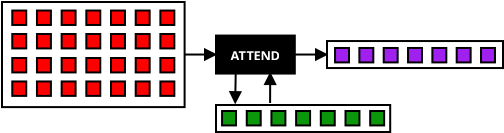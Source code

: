 <?xml version="1.0" encoding="UTF-8"?>
<dia:diagram xmlns:dia="http://www.lysator.liu.se/~alla/dia/">
  <dia:layer name="Background" visible="true" active="true">
    <dia:object type="Flowchart - Box" version="0" id="O0">
      <dia:attribute name="obj_pos">
        <dia:point val="15.44,4.673"/>
      </dia:attribute>
      <dia:attribute name="obj_bb">
        <dia:rectangle val="15.39,4.622;19.43,6.622"/>
      </dia:attribute>
      <dia:attribute name="elem_corner">
        <dia:point val="15.44,4.673"/>
      </dia:attribute>
      <dia:attribute name="elem_width">
        <dia:real val="3.94"/>
      </dia:attribute>
      <dia:attribute name="elem_height">
        <dia:real val="1.9"/>
      </dia:attribute>
      <dia:attribute name="border_width">
        <dia:real val="0.1"/>
      </dia:attribute>
      <dia:attribute name="inner_color">
        <dia:color val="#000000"/>
      </dia:attribute>
      <dia:attribute name="show_background">
        <dia:boolean val="true"/>
      </dia:attribute>
      <dia:attribute name="padding">
        <dia:real val="0.5"/>
      </dia:attribute>
      <dia:attribute name="text">
        <dia:composite type="text">
          <dia:attribute name="string">
            <dia:string>#ATTEND#</dia:string>
          </dia:attribute>
          <dia:attribute name="font">
            <dia:font family="sans" style="80" name="Helvetica-Bold"/>
          </dia:attribute>
          <dia:attribute name="height">
            <dia:real val="0.8"/>
          </dia:attribute>
          <dia:attribute name="pos">
            <dia:point val="17.41,5.817"/>
          </dia:attribute>
          <dia:attribute name="color">
            <dia:color val="#ffffff"/>
          </dia:attribute>
          <dia:attribute name="alignment">
            <dia:enum val="1"/>
          </dia:attribute>
        </dia:composite>
      </dia:attribute>
    </dia:object>
    <dia:object type="Standard - Line" version="0" id="O1">
      <dia:attribute name="obj_pos">
        <dia:point val="13.87,5.622"/>
      </dia:attribute>
      <dia:attribute name="obj_bb">
        <dia:rectangle val="13.82,5.292;15.552,5.953"/>
      </dia:attribute>
      <dia:attribute name="conn_endpoints">
        <dia:point val="13.87,5.622"/>
        <dia:point val="15.44,5.622"/>
      </dia:attribute>
      <dia:attribute name="numcp">
        <dia:int val="1"/>
      </dia:attribute>
      <dia:attribute name="end_arrow">
        <dia:enum val="3"/>
      </dia:attribute>
      <dia:attribute name="end_arrow_length">
        <dia:real val="0.5"/>
      </dia:attribute>
      <dia:attribute name="end_arrow_width">
        <dia:real val="0.5"/>
      </dia:attribute>
      <dia:connections>
        <dia:connection handle="0" to="O3" connection="4"/>
        <dia:connection handle="1" to="O0" connection="7"/>
      </dia:connections>
    </dia:object>
    <dia:object type="Standard - Line" version="0" id="O2">
      <dia:attribute name="obj_pos">
        <dia:point val="19.38,5.622"/>
      </dia:attribute>
      <dia:attribute name="obj_bb">
        <dia:rectangle val="19.33,5.292;21.102,5.953"/>
      </dia:attribute>
      <dia:attribute name="conn_endpoints">
        <dia:point val="19.38,5.622"/>
        <dia:point val="20.99,5.622"/>
      </dia:attribute>
      <dia:attribute name="numcp">
        <dia:int val="1"/>
      </dia:attribute>
      <dia:attribute name="end_arrow">
        <dia:enum val="3"/>
      </dia:attribute>
      <dia:attribute name="end_arrow_length">
        <dia:real val="0.5"/>
      </dia:attribute>
      <dia:attribute name="end_arrow_width">
        <dia:real val="0.5"/>
      </dia:attribute>
      <dia:connections>
        <dia:connection handle="0" to="O0" connection="8"/>
        <dia:connection handle="1" to="O34" connection="3"/>
      </dia:connections>
    </dia:object>
    <dia:group>
      <dia:object type="Standard - Box" version="0" id="O3">
        <dia:attribute name="obj_pos">
          <dia:point val="4.74,2.995"/>
        </dia:attribute>
        <dia:attribute name="obj_bb">
          <dia:rectangle val="4.69,2.945;13.92,8.3"/>
        </dia:attribute>
        <dia:attribute name="elem_corner">
          <dia:point val="4.74,2.995"/>
        </dia:attribute>
        <dia:attribute name="elem_width">
          <dia:real val="9.13"/>
        </dia:attribute>
        <dia:attribute name="elem_height">
          <dia:real val="5.255"/>
        </dia:attribute>
        <dia:attribute name="show_background">
          <dia:boolean val="true"/>
        </dia:attribute>
      </dia:object>
      <dia:group>
        <dia:object type="Geometric - Perfect Square" version="1" id="O4">
          <dia:attribute name="obj_pos">
            <dia:point val="5.254,3.422"/>
          </dia:attribute>
          <dia:attribute name="obj_bb">
            <dia:rectangle val="5.204,3.372;6.001,4.193"/>
          </dia:attribute>
          <dia:attribute name="meta">
            <dia:composite type="dict"/>
          </dia:attribute>
          <dia:attribute name="elem_corner">
            <dia:point val="5.254,3.422"/>
          </dia:attribute>
          <dia:attribute name="elem_width">
            <dia:real val="0.698"/>
          </dia:attribute>
          <dia:attribute name="elem_height">
            <dia:real val="0.721"/>
          </dia:attribute>
          <dia:attribute name="line_width">
            <dia:real val="0.1"/>
          </dia:attribute>
          <dia:attribute name="line_colour">
            <dia:color val="#000000"/>
          </dia:attribute>
          <dia:attribute name="fill_colour">
            <dia:color val="#ff0000"/>
          </dia:attribute>
          <dia:attribute name="show_background">
            <dia:boolean val="true"/>
          </dia:attribute>
          <dia:attribute name="line_style">
            <dia:enum val="0"/>
            <dia:real val="1"/>
          </dia:attribute>
          <dia:attribute name="flip_horizontal">
            <dia:boolean val="false"/>
          </dia:attribute>
          <dia:attribute name="flip_vertical">
            <dia:boolean val="false"/>
          </dia:attribute>
          <dia:attribute name="subscale">
            <dia:real val="1"/>
          </dia:attribute>
        </dia:object>
        <dia:object type="Geometric - Perfect Square" version="1" id="O5">
          <dia:attribute name="obj_pos">
            <dia:point val="6.488,3.422"/>
          </dia:attribute>
          <dia:attribute name="obj_bb">
            <dia:rectangle val="6.438,3.372;7.235,4.193"/>
          </dia:attribute>
          <dia:attribute name="meta">
            <dia:composite type="dict"/>
          </dia:attribute>
          <dia:attribute name="elem_corner">
            <dia:point val="6.488,3.422"/>
          </dia:attribute>
          <dia:attribute name="elem_width">
            <dia:real val="0.698"/>
          </dia:attribute>
          <dia:attribute name="elem_height">
            <dia:real val="0.721"/>
          </dia:attribute>
          <dia:attribute name="line_width">
            <dia:real val="0.1"/>
          </dia:attribute>
          <dia:attribute name="line_colour">
            <dia:color val="#000000"/>
          </dia:attribute>
          <dia:attribute name="fill_colour">
            <dia:color val="#ff0000"/>
          </dia:attribute>
          <dia:attribute name="show_background">
            <dia:boolean val="true"/>
          </dia:attribute>
          <dia:attribute name="line_style">
            <dia:enum val="0"/>
            <dia:real val="1"/>
          </dia:attribute>
          <dia:attribute name="flip_horizontal">
            <dia:boolean val="false"/>
          </dia:attribute>
          <dia:attribute name="flip_vertical">
            <dia:boolean val="false"/>
          </dia:attribute>
          <dia:attribute name="subscale">
            <dia:real val="1"/>
          </dia:attribute>
        </dia:object>
        <dia:object type="Geometric - Perfect Square" version="1" id="O6">
          <dia:attribute name="obj_pos">
            <dia:point val="7.722,3.422"/>
          </dia:attribute>
          <dia:attribute name="obj_bb">
            <dia:rectangle val="7.672,3.372;8.47,4.193"/>
          </dia:attribute>
          <dia:attribute name="meta">
            <dia:composite type="dict"/>
          </dia:attribute>
          <dia:attribute name="elem_corner">
            <dia:point val="7.722,3.422"/>
          </dia:attribute>
          <dia:attribute name="elem_width">
            <dia:real val="0.698"/>
          </dia:attribute>
          <dia:attribute name="elem_height">
            <dia:real val="0.721"/>
          </dia:attribute>
          <dia:attribute name="line_width">
            <dia:real val="0.1"/>
          </dia:attribute>
          <dia:attribute name="line_colour">
            <dia:color val="#000000"/>
          </dia:attribute>
          <dia:attribute name="fill_colour">
            <dia:color val="#ff0000"/>
          </dia:attribute>
          <dia:attribute name="show_background">
            <dia:boolean val="true"/>
          </dia:attribute>
          <dia:attribute name="line_style">
            <dia:enum val="0"/>
            <dia:real val="1"/>
          </dia:attribute>
          <dia:attribute name="flip_horizontal">
            <dia:boolean val="false"/>
          </dia:attribute>
          <dia:attribute name="flip_vertical">
            <dia:boolean val="false"/>
          </dia:attribute>
          <dia:attribute name="subscale">
            <dia:real val="1"/>
          </dia:attribute>
        </dia:object>
        <dia:object type="Geometric - Perfect Square" version="1" id="O7">
          <dia:attribute name="obj_pos">
            <dia:point val="8.956,3.422"/>
          </dia:attribute>
          <dia:attribute name="obj_bb">
            <dia:rectangle val="8.906,3.372;9.704,4.193"/>
          </dia:attribute>
          <dia:attribute name="meta">
            <dia:composite type="dict"/>
          </dia:attribute>
          <dia:attribute name="elem_corner">
            <dia:point val="8.956,3.422"/>
          </dia:attribute>
          <dia:attribute name="elem_width">
            <dia:real val="0.698"/>
          </dia:attribute>
          <dia:attribute name="elem_height">
            <dia:real val="0.721"/>
          </dia:attribute>
          <dia:attribute name="line_width">
            <dia:real val="0.1"/>
          </dia:attribute>
          <dia:attribute name="line_colour">
            <dia:color val="#000000"/>
          </dia:attribute>
          <dia:attribute name="fill_colour">
            <dia:color val="#ff0000"/>
          </dia:attribute>
          <dia:attribute name="show_background">
            <dia:boolean val="true"/>
          </dia:attribute>
          <dia:attribute name="line_style">
            <dia:enum val="0"/>
            <dia:real val="1"/>
          </dia:attribute>
          <dia:attribute name="flip_horizontal">
            <dia:boolean val="false"/>
          </dia:attribute>
          <dia:attribute name="flip_vertical">
            <dia:boolean val="false"/>
          </dia:attribute>
          <dia:attribute name="subscale">
            <dia:real val="1"/>
          </dia:attribute>
        </dia:object>
        <dia:object type="Geometric - Perfect Square" version="1" id="O8">
          <dia:attribute name="obj_pos">
            <dia:point val="10.19,3.422"/>
          </dia:attribute>
          <dia:attribute name="obj_bb">
            <dia:rectangle val="10.14,3.372;10.938,4.193"/>
          </dia:attribute>
          <dia:attribute name="meta">
            <dia:composite type="dict"/>
          </dia:attribute>
          <dia:attribute name="elem_corner">
            <dia:point val="10.19,3.422"/>
          </dia:attribute>
          <dia:attribute name="elem_width">
            <dia:real val="0.698"/>
          </dia:attribute>
          <dia:attribute name="elem_height">
            <dia:real val="0.721"/>
          </dia:attribute>
          <dia:attribute name="line_width">
            <dia:real val="0.1"/>
          </dia:attribute>
          <dia:attribute name="line_colour">
            <dia:color val="#000000"/>
          </dia:attribute>
          <dia:attribute name="fill_colour">
            <dia:color val="#ff0000"/>
          </dia:attribute>
          <dia:attribute name="show_background">
            <dia:boolean val="true"/>
          </dia:attribute>
          <dia:attribute name="line_style">
            <dia:enum val="0"/>
            <dia:real val="1"/>
          </dia:attribute>
          <dia:attribute name="flip_horizontal">
            <dia:boolean val="false"/>
          </dia:attribute>
          <dia:attribute name="flip_vertical">
            <dia:boolean val="false"/>
          </dia:attribute>
          <dia:attribute name="subscale">
            <dia:real val="1"/>
          </dia:attribute>
        </dia:object>
        <dia:object type="Geometric - Perfect Square" version="1" id="O9">
          <dia:attribute name="obj_pos">
            <dia:point val="11.425,3.422"/>
          </dia:attribute>
          <dia:attribute name="obj_bb">
            <dia:rectangle val="11.375,3.372;12.172,4.193"/>
          </dia:attribute>
          <dia:attribute name="meta">
            <dia:composite type="dict"/>
          </dia:attribute>
          <dia:attribute name="elem_corner">
            <dia:point val="11.425,3.422"/>
          </dia:attribute>
          <dia:attribute name="elem_width">
            <dia:real val="0.698"/>
          </dia:attribute>
          <dia:attribute name="elem_height">
            <dia:real val="0.721"/>
          </dia:attribute>
          <dia:attribute name="line_width">
            <dia:real val="0.1"/>
          </dia:attribute>
          <dia:attribute name="line_colour">
            <dia:color val="#000000"/>
          </dia:attribute>
          <dia:attribute name="fill_colour">
            <dia:color val="#ff0000"/>
          </dia:attribute>
          <dia:attribute name="show_background">
            <dia:boolean val="true"/>
          </dia:attribute>
          <dia:attribute name="line_style">
            <dia:enum val="0"/>
            <dia:real val="1"/>
          </dia:attribute>
          <dia:attribute name="flip_horizontal">
            <dia:boolean val="false"/>
          </dia:attribute>
          <dia:attribute name="flip_vertical">
            <dia:boolean val="false"/>
          </dia:attribute>
          <dia:attribute name="subscale">
            <dia:real val="1"/>
          </dia:attribute>
        </dia:object>
        <dia:object type="Geometric - Perfect Square" version="1" id="O10">
          <dia:attribute name="obj_pos">
            <dia:point val="12.659,3.422"/>
          </dia:attribute>
          <dia:attribute name="obj_bb">
            <dia:rectangle val="12.609,3.372;13.406,4.193"/>
          </dia:attribute>
          <dia:attribute name="meta">
            <dia:composite type="dict"/>
          </dia:attribute>
          <dia:attribute name="elem_corner">
            <dia:point val="12.659,3.422"/>
          </dia:attribute>
          <dia:attribute name="elem_width">
            <dia:real val="0.698"/>
          </dia:attribute>
          <dia:attribute name="elem_height">
            <dia:real val="0.721"/>
          </dia:attribute>
          <dia:attribute name="line_width">
            <dia:real val="0.1"/>
          </dia:attribute>
          <dia:attribute name="line_colour">
            <dia:color val="#000000"/>
          </dia:attribute>
          <dia:attribute name="fill_colour">
            <dia:color val="#ff0000"/>
          </dia:attribute>
          <dia:attribute name="show_background">
            <dia:boolean val="true"/>
          </dia:attribute>
          <dia:attribute name="line_style">
            <dia:enum val="0"/>
            <dia:real val="1"/>
          </dia:attribute>
          <dia:attribute name="flip_horizontal">
            <dia:boolean val="false"/>
          </dia:attribute>
          <dia:attribute name="flip_vertical">
            <dia:boolean val="false"/>
          </dia:attribute>
          <dia:attribute name="subscale">
            <dia:real val="1"/>
          </dia:attribute>
        </dia:object>
        <dia:object type="Geometric - Perfect Square" version="1" id="O11">
          <dia:attribute name="obj_pos">
            <dia:point val="5.254,4.595"/>
          </dia:attribute>
          <dia:attribute name="obj_bb">
            <dia:rectangle val="5.204,4.545;6.001,5.366"/>
          </dia:attribute>
          <dia:attribute name="meta">
            <dia:composite type="dict"/>
          </dia:attribute>
          <dia:attribute name="elem_corner">
            <dia:point val="5.254,4.595"/>
          </dia:attribute>
          <dia:attribute name="elem_width">
            <dia:real val="0.698"/>
          </dia:attribute>
          <dia:attribute name="elem_height">
            <dia:real val="0.721"/>
          </dia:attribute>
          <dia:attribute name="line_width">
            <dia:real val="0.1"/>
          </dia:attribute>
          <dia:attribute name="line_colour">
            <dia:color val="#000000"/>
          </dia:attribute>
          <dia:attribute name="fill_colour">
            <dia:color val="#ff0000"/>
          </dia:attribute>
          <dia:attribute name="show_background">
            <dia:boolean val="true"/>
          </dia:attribute>
          <dia:attribute name="line_style">
            <dia:enum val="0"/>
            <dia:real val="1"/>
          </dia:attribute>
          <dia:attribute name="flip_horizontal">
            <dia:boolean val="false"/>
          </dia:attribute>
          <dia:attribute name="flip_vertical">
            <dia:boolean val="false"/>
          </dia:attribute>
          <dia:attribute name="subscale">
            <dia:real val="1"/>
          </dia:attribute>
        </dia:object>
        <dia:object type="Geometric - Perfect Square" version="1" id="O12">
          <dia:attribute name="obj_pos">
            <dia:point val="6.488,4.595"/>
          </dia:attribute>
          <dia:attribute name="obj_bb">
            <dia:rectangle val="6.438,4.545;7.235,5.366"/>
          </dia:attribute>
          <dia:attribute name="meta">
            <dia:composite type="dict"/>
          </dia:attribute>
          <dia:attribute name="elem_corner">
            <dia:point val="6.488,4.595"/>
          </dia:attribute>
          <dia:attribute name="elem_width">
            <dia:real val="0.698"/>
          </dia:attribute>
          <dia:attribute name="elem_height">
            <dia:real val="0.721"/>
          </dia:attribute>
          <dia:attribute name="line_width">
            <dia:real val="0.1"/>
          </dia:attribute>
          <dia:attribute name="line_colour">
            <dia:color val="#000000"/>
          </dia:attribute>
          <dia:attribute name="fill_colour">
            <dia:color val="#ff0000"/>
          </dia:attribute>
          <dia:attribute name="show_background">
            <dia:boolean val="true"/>
          </dia:attribute>
          <dia:attribute name="line_style">
            <dia:enum val="0"/>
            <dia:real val="1"/>
          </dia:attribute>
          <dia:attribute name="flip_horizontal">
            <dia:boolean val="false"/>
          </dia:attribute>
          <dia:attribute name="flip_vertical">
            <dia:boolean val="false"/>
          </dia:attribute>
          <dia:attribute name="subscale">
            <dia:real val="1"/>
          </dia:attribute>
        </dia:object>
        <dia:object type="Geometric - Perfect Square" version="1" id="O13">
          <dia:attribute name="obj_pos">
            <dia:point val="7.722,4.595"/>
          </dia:attribute>
          <dia:attribute name="obj_bb">
            <dia:rectangle val="7.672,4.545;8.47,5.366"/>
          </dia:attribute>
          <dia:attribute name="meta">
            <dia:composite type="dict"/>
          </dia:attribute>
          <dia:attribute name="elem_corner">
            <dia:point val="7.722,4.595"/>
          </dia:attribute>
          <dia:attribute name="elem_width">
            <dia:real val="0.698"/>
          </dia:attribute>
          <dia:attribute name="elem_height">
            <dia:real val="0.721"/>
          </dia:attribute>
          <dia:attribute name="line_width">
            <dia:real val="0.1"/>
          </dia:attribute>
          <dia:attribute name="line_colour">
            <dia:color val="#000000"/>
          </dia:attribute>
          <dia:attribute name="fill_colour">
            <dia:color val="#ff0000"/>
          </dia:attribute>
          <dia:attribute name="show_background">
            <dia:boolean val="true"/>
          </dia:attribute>
          <dia:attribute name="line_style">
            <dia:enum val="0"/>
            <dia:real val="1"/>
          </dia:attribute>
          <dia:attribute name="flip_horizontal">
            <dia:boolean val="false"/>
          </dia:attribute>
          <dia:attribute name="flip_vertical">
            <dia:boolean val="false"/>
          </dia:attribute>
          <dia:attribute name="subscale">
            <dia:real val="1"/>
          </dia:attribute>
        </dia:object>
        <dia:object type="Geometric - Perfect Square" version="1" id="O14">
          <dia:attribute name="obj_pos">
            <dia:point val="8.956,4.595"/>
          </dia:attribute>
          <dia:attribute name="obj_bb">
            <dia:rectangle val="8.906,4.545;9.704,5.366"/>
          </dia:attribute>
          <dia:attribute name="meta">
            <dia:composite type="dict"/>
          </dia:attribute>
          <dia:attribute name="elem_corner">
            <dia:point val="8.956,4.595"/>
          </dia:attribute>
          <dia:attribute name="elem_width">
            <dia:real val="0.698"/>
          </dia:attribute>
          <dia:attribute name="elem_height">
            <dia:real val="0.721"/>
          </dia:attribute>
          <dia:attribute name="line_width">
            <dia:real val="0.1"/>
          </dia:attribute>
          <dia:attribute name="line_colour">
            <dia:color val="#000000"/>
          </dia:attribute>
          <dia:attribute name="fill_colour">
            <dia:color val="#ff0000"/>
          </dia:attribute>
          <dia:attribute name="show_background">
            <dia:boolean val="true"/>
          </dia:attribute>
          <dia:attribute name="line_style">
            <dia:enum val="0"/>
            <dia:real val="1"/>
          </dia:attribute>
          <dia:attribute name="flip_horizontal">
            <dia:boolean val="false"/>
          </dia:attribute>
          <dia:attribute name="flip_vertical">
            <dia:boolean val="false"/>
          </dia:attribute>
          <dia:attribute name="subscale">
            <dia:real val="1"/>
          </dia:attribute>
        </dia:object>
        <dia:object type="Geometric - Perfect Square" version="1" id="O15">
          <dia:attribute name="obj_pos">
            <dia:point val="10.19,4.595"/>
          </dia:attribute>
          <dia:attribute name="obj_bb">
            <dia:rectangle val="10.14,4.545;10.938,5.366"/>
          </dia:attribute>
          <dia:attribute name="meta">
            <dia:composite type="dict"/>
          </dia:attribute>
          <dia:attribute name="elem_corner">
            <dia:point val="10.19,4.595"/>
          </dia:attribute>
          <dia:attribute name="elem_width">
            <dia:real val="0.698"/>
          </dia:attribute>
          <dia:attribute name="elem_height">
            <dia:real val="0.721"/>
          </dia:attribute>
          <dia:attribute name="line_width">
            <dia:real val="0.1"/>
          </dia:attribute>
          <dia:attribute name="line_colour">
            <dia:color val="#000000"/>
          </dia:attribute>
          <dia:attribute name="fill_colour">
            <dia:color val="#ff0000"/>
          </dia:attribute>
          <dia:attribute name="show_background">
            <dia:boolean val="true"/>
          </dia:attribute>
          <dia:attribute name="line_style">
            <dia:enum val="0"/>
            <dia:real val="1"/>
          </dia:attribute>
          <dia:attribute name="flip_horizontal">
            <dia:boolean val="false"/>
          </dia:attribute>
          <dia:attribute name="flip_vertical">
            <dia:boolean val="false"/>
          </dia:attribute>
          <dia:attribute name="subscale">
            <dia:real val="1"/>
          </dia:attribute>
        </dia:object>
        <dia:object type="Geometric - Perfect Square" version="1" id="O16">
          <dia:attribute name="obj_pos">
            <dia:point val="11.425,4.595"/>
          </dia:attribute>
          <dia:attribute name="obj_bb">
            <dia:rectangle val="11.375,4.545;12.172,5.366"/>
          </dia:attribute>
          <dia:attribute name="meta">
            <dia:composite type="dict"/>
          </dia:attribute>
          <dia:attribute name="elem_corner">
            <dia:point val="11.425,4.595"/>
          </dia:attribute>
          <dia:attribute name="elem_width">
            <dia:real val="0.698"/>
          </dia:attribute>
          <dia:attribute name="elem_height">
            <dia:real val="0.721"/>
          </dia:attribute>
          <dia:attribute name="line_width">
            <dia:real val="0.1"/>
          </dia:attribute>
          <dia:attribute name="line_colour">
            <dia:color val="#000000"/>
          </dia:attribute>
          <dia:attribute name="fill_colour">
            <dia:color val="#ff0000"/>
          </dia:attribute>
          <dia:attribute name="show_background">
            <dia:boolean val="true"/>
          </dia:attribute>
          <dia:attribute name="line_style">
            <dia:enum val="0"/>
            <dia:real val="1"/>
          </dia:attribute>
          <dia:attribute name="flip_horizontal">
            <dia:boolean val="false"/>
          </dia:attribute>
          <dia:attribute name="flip_vertical">
            <dia:boolean val="false"/>
          </dia:attribute>
          <dia:attribute name="subscale">
            <dia:real val="1"/>
          </dia:attribute>
        </dia:object>
        <dia:object type="Geometric - Perfect Square" version="1" id="O17">
          <dia:attribute name="obj_pos">
            <dia:point val="12.659,4.595"/>
          </dia:attribute>
          <dia:attribute name="obj_bb">
            <dia:rectangle val="12.609,4.545;13.406,5.366"/>
          </dia:attribute>
          <dia:attribute name="meta">
            <dia:composite type="dict"/>
          </dia:attribute>
          <dia:attribute name="elem_corner">
            <dia:point val="12.659,4.595"/>
          </dia:attribute>
          <dia:attribute name="elem_width">
            <dia:real val="0.698"/>
          </dia:attribute>
          <dia:attribute name="elem_height">
            <dia:real val="0.721"/>
          </dia:attribute>
          <dia:attribute name="line_width">
            <dia:real val="0.1"/>
          </dia:attribute>
          <dia:attribute name="line_colour">
            <dia:color val="#000000"/>
          </dia:attribute>
          <dia:attribute name="fill_colour">
            <dia:color val="#ff0000"/>
          </dia:attribute>
          <dia:attribute name="show_background">
            <dia:boolean val="true"/>
          </dia:attribute>
          <dia:attribute name="line_style">
            <dia:enum val="0"/>
            <dia:real val="1"/>
          </dia:attribute>
          <dia:attribute name="flip_horizontal">
            <dia:boolean val="false"/>
          </dia:attribute>
          <dia:attribute name="flip_vertical">
            <dia:boolean val="false"/>
          </dia:attribute>
          <dia:attribute name="subscale">
            <dia:real val="1"/>
          </dia:attribute>
        </dia:object>
        <dia:object type="Geometric - Perfect Square" version="1" id="O18">
          <dia:attribute name="obj_pos">
            <dia:point val="5.254,5.795"/>
          </dia:attribute>
          <dia:attribute name="obj_bb">
            <dia:rectangle val="5.204,5.745;6.001,6.566"/>
          </dia:attribute>
          <dia:attribute name="meta">
            <dia:composite type="dict"/>
          </dia:attribute>
          <dia:attribute name="elem_corner">
            <dia:point val="5.254,5.795"/>
          </dia:attribute>
          <dia:attribute name="elem_width">
            <dia:real val="0.698"/>
          </dia:attribute>
          <dia:attribute name="elem_height">
            <dia:real val="0.721"/>
          </dia:attribute>
          <dia:attribute name="line_width">
            <dia:real val="0.1"/>
          </dia:attribute>
          <dia:attribute name="line_colour">
            <dia:color val="#000000"/>
          </dia:attribute>
          <dia:attribute name="fill_colour">
            <dia:color val="#ff0000"/>
          </dia:attribute>
          <dia:attribute name="show_background">
            <dia:boolean val="true"/>
          </dia:attribute>
          <dia:attribute name="line_style">
            <dia:enum val="0"/>
            <dia:real val="1"/>
          </dia:attribute>
          <dia:attribute name="flip_horizontal">
            <dia:boolean val="false"/>
          </dia:attribute>
          <dia:attribute name="flip_vertical">
            <dia:boolean val="false"/>
          </dia:attribute>
          <dia:attribute name="subscale">
            <dia:real val="1"/>
          </dia:attribute>
        </dia:object>
        <dia:object type="Geometric - Perfect Square" version="1" id="O19">
          <dia:attribute name="obj_pos">
            <dia:point val="6.488,5.795"/>
          </dia:attribute>
          <dia:attribute name="obj_bb">
            <dia:rectangle val="6.438,5.745;7.235,6.566"/>
          </dia:attribute>
          <dia:attribute name="meta">
            <dia:composite type="dict"/>
          </dia:attribute>
          <dia:attribute name="elem_corner">
            <dia:point val="6.488,5.795"/>
          </dia:attribute>
          <dia:attribute name="elem_width">
            <dia:real val="0.698"/>
          </dia:attribute>
          <dia:attribute name="elem_height">
            <dia:real val="0.721"/>
          </dia:attribute>
          <dia:attribute name="line_width">
            <dia:real val="0.1"/>
          </dia:attribute>
          <dia:attribute name="line_colour">
            <dia:color val="#000000"/>
          </dia:attribute>
          <dia:attribute name="fill_colour">
            <dia:color val="#ff0000"/>
          </dia:attribute>
          <dia:attribute name="show_background">
            <dia:boolean val="true"/>
          </dia:attribute>
          <dia:attribute name="line_style">
            <dia:enum val="0"/>
            <dia:real val="1"/>
          </dia:attribute>
          <dia:attribute name="flip_horizontal">
            <dia:boolean val="false"/>
          </dia:attribute>
          <dia:attribute name="flip_vertical">
            <dia:boolean val="false"/>
          </dia:attribute>
          <dia:attribute name="subscale">
            <dia:real val="1"/>
          </dia:attribute>
        </dia:object>
        <dia:object type="Geometric - Perfect Square" version="1" id="O20">
          <dia:attribute name="obj_pos">
            <dia:point val="7.722,5.795"/>
          </dia:attribute>
          <dia:attribute name="obj_bb">
            <dia:rectangle val="7.672,5.745;8.47,6.566"/>
          </dia:attribute>
          <dia:attribute name="meta">
            <dia:composite type="dict"/>
          </dia:attribute>
          <dia:attribute name="elem_corner">
            <dia:point val="7.722,5.795"/>
          </dia:attribute>
          <dia:attribute name="elem_width">
            <dia:real val="0.698"/>
          </dia:attribute>
          <dia:attribute name="elem_height">
            <dia:real val="0.721"/>
          </dia:attribute>
          <dia:attribute name="line_width">
            <dia:real val="0.1"/>
          </dia:attribute>
          <dia:attribute name="line_colour">
            <dia:color val="#000000"/>
          </dia:attribute>
          <dia:attribute name="fill_colour">
            <dia:color val="#ff0000"/>
          </dia:attribute>
          <dia:attribute name="show_background">
            <dia:boolean val="true"/>
          </dia:attribute>
          <dia:attribute name="line_style">
            <dia:enum val="0"/>
            <dia:real val="1"/>
          </dia:attribute>
          <dia:attribute name="flip_horizontal">
            <dia:boolean val="false"/>
          </dia:attribute>
          <dia:attribute name="flip_vertical">
            <dia:boolean val="false"/>
          </dia:attribute>
          <dia:attribute name="subscale">
            <dia:real val="1"/>
          </dia:attribute>
        </dia:object>
        <dia:object type="Geometric - Perfect Square" version="1" id="O21">
          <dia:attribute name="obj_pos">
            <dia:point val="8.956,5.795"/>
          </dia:attribute>
          <dia:attribute name="obj_bb">
            <dia:rectangle val="8.906,5.745;9.704,6.566"/>
          </dia:attribute>
          <dia:attribute name="meta">
            <dia:composite type="dict"/>
          </dia:attribute>
          <dia:attribute name="elem_corner">
            <dia:point val="8.956,5.795"/>
          </dia:attribute>
          <dia:attribute name="elem_width">
            <dia:real val="0.698"/>
          </dia:attribute>
          <dia:attribute name="elem_height">
            <dia:real val="0.721"/>
          </dia:attribute>
          <dia:attribute name="line_width">
            <dia:real val="0.1"/>
          </dia:attribute>
          <dia:attribute name="line_colour">
            <dia:color val="#000000"/>
          </dia:attribute>
          <dia:attribute name="fill_colour">
            <dia:color val="#ff0000"/>
          </dia:attribute>
          <dia:attribute name="show_background">
            <dia:boolean val="true"/>
          </dia:attribute>
          <dia:attribute name="line_style">
            <dia:enum val="0"/>
            <dia:real val="1"/>
          </dia:attribute>
          <dia:attribute name="flip_horizontal">
            <dia:boolean val="false"/>
          </dia:attribute>
          <dia:attribute name="flip_vertical">
            <dia:boolean val="false"/>
          </dia:attribute>
          <dia:attribute name="subscale">
            <dia:real val="1"/>
          </dia:attribute>
        </dia:object>
        <dia:object type="Geometric - Perfect Square" version="1" id="O22">
          <dia:attribute name="obj_pos">
            <dia:point val="10.19,5.795"/>
          </dia:attribute>
          <dia:attribute name="obj_bb">
            <dia:rectangle val="10.14,5.745;10.938,6.566"/>
          </dia:attribute>
          <dia:attribute name="meta">
            <dia:composite type="dict"/>
          </dia:attribute>
          <dia:attribute name="elem_corner">
            <dia:point val="10.19,5.795"/>
          </dia:attribute>
          <dia:attribute name="elem_width">
            <dia:real val="0.698"/>
          </dia:attribute>
          <dia:attribute name="elem_height">
            <dia:real val="0.721"/>
          </dia:attribute>
          <dia:attribute name="line_width">
            <dia:real val="0.1"/>
          </dia:attribute>
          <dia:attribute name="line_colour">
            <dia:color val="#000000"/>
          </dia:attribute>
          <dia:attribute name="fill_colour">
            <dia:color val="#ff0000"/>
          </dia:attribute>
          <dia:attribute name="show_background">
            <dia:boolean val="true"/>
          </dia:attribute>
          <dia:attribute name="line_style">
            <dia:enum val="0"/>
            <dia:real val="1"/>
          </dia:attribute>
          <dia:attribute name="flip_horizontal">
            <dia:boolean val="false"/>
          </dia:attribute>
          <dia:attribute name="flip_vertical">
            <dia:boolean val="false"/>
          </dia:attribute>
          <dia:attribute name="subscale">
            <dia:real val="1"/>
          </dia:attribute>
        </dia:object>
        <dia:object type="Geometric - Perfect Square" version="1" id="O23">
          <dia:attribute name="obj_pos">
            <dia:point val="11.425,5.795"/>
          </dia:attribute>
          <dia:attribute name="obj_bb">
            <dia:rectangle val="11.375,5.745;12.172,6.566"/>
          </dia:attribute>
          <dia:attribute name="meta">
            <dia:composite type="dict"/>
          </dia:attribute>
          <dia:attribute name="elem_corner">
            <dia:point val="11.425,5.795"/>
          </dia:attribute>
          <dia:attribute name="elem_width">
            <dia:real val="0.698"/>
          </dia:attribute>
          <dia:attribute name="elem_height">
            <dia:real val="0.721"/>
          </dia:attribute>
          <dia:attribute name="line_width">
            <dia:real val="0.1"/>
          </dia:attribute>
          <dia:attribute name="line_colour">
            <dia:color val="#000000"/>
          </dia:attribute>
          <dia:attribute name="fill_colour">
            <dia:color val="#ff0000"/>
          </dia:attribute>
          <dia:attribute name="show_background">
            <dia:boolean val="true"/>
          </dia:attribute>
          <dia:attribute name="line_style">
            <dia:enum val="0"/>
            <dia:real val="1"/>
          </dia:attribute>
          <dia:attribute name="flip_horizontal">
            <dia:boolean val="false"/>
          </dia:attribute>
          <dia:attribute name="flip_vertical">
            <dia:boolean val="false"/>
          </dia:attribute>
          <dia:attribute name="subscale">
            <dia:real val="1"/>
          </dia:attribute>
        </dia:object>
        <dia:object type="Geometric - Perfect Square" version="1" id="O24">
          <dia:attribute name="obj_pos">
            <dia:point val="12.659,5.795"/>
          </dia:attribute>
          <dia:attribute name="obj_bb">
            <dia:rectangle val="12.609,5.745;13.406,6.566"/>
          </dia:attribute>
          <dia:attribute name="meta">
            <dia:composite type="dict"/>
          </dia:attribute>
          <dia:attribute name="elem_corner">
            <dia:point val="12.659,5.795"/>
          </dia:attribute>
          <dia:attribute name="elem_width">
            <dia:real val="0.698"/>
          </dia:attribute>
          <dia:attribute name="elem_height">
            <dia:real val="0.721"/>
          </dia:attribute>
          <dia:attribute name="line_width">
            <dia:real val="0.1"/>
          </dia:attribute>
          <dia:attribute name="line_colour">
            <dia:color val="#000000"/>
          </dia:attribute>
          <dia:attribute name="fill_colour">
            <dia:color val="#ff0000"/>
          </dia:attribute>
          <dia:attribute name="show_background">
            <dia:boolean val="true"/>
          </dia:attribute>
          <dia:attribute name="line_style">
            <dia:enum val="0"/>
            <dia:real val="1"/>
          </dia:attribute>
          <dia:attribute name="flip_horizontal">
            <dia:boolean val="false"/>
          </dia:attribute>
          <dia:attribute name="flip_vertical">
            <dia:boolean val="false"/>
          </dia:attribute>
          <dia:attribute name="subscale">
            <dia:real val="1"/>
          </dia:attribute>
        </dia:object>
        <dia:object type="Geometric - Perfect Square" version="1" id="O25">
          <dia:attribute name="obj_pos">
            <dia:point val="5.254,6.968"/>
          </dia:attribute>
          <dia:attribute name="obj_bb">
            <dia:rectangle val="5.204,6.918;6.001,7.739"/>
          </dia:attribute>
          <dia:attribute name="meta">
            <dia:composite type="dict"/>
          </dia:attribute>
          <dia:attribute name="elem_corner">
            <dia:point val="5.254,6.968"/>
          </dia:attribute>
          <dia:attribute name="elem_width">
            <dia:real val="0.698"/>
          </dia:attribute>
          <dia:attribute name="elem_height">
            <dia:real val="0.721"/>
          </dia:attribute>
          <dia:attribute name="line_width">
            <dia:real val="0.1"/>
          </dia:attribute>
          <dia:attribute name="line_colour">
            <dia:color val="#000000"/>
          </dia:attribute>
          <dia:attribute name="fill_colour">
            <dia:color val="#ff0000"/>
          </dia:attribute>
          <dia:attribute name="show_background">
            <dia:boolean val="true"/>
          </dia:attribute>
          <dia:attribute name="line_style">
            <dia:enum val="0"/>
            <dia:real val="1"/>
          </dia:attribute>
          <dia:attribute name="flip_horizontal">
            <dia:boolean val="false"/>
          </dia:attribute>
          <dia:attribute name="flip_vertical">
            <dia:boolean val="false"/>
          </dia:attribute>
          <dia:attribute name="subscale">
            <dia:real val="1"/>
          </dia:attribute>
        </dia:object>
        <dia:object type="Geometric - Perfect Square" version="1" id="O26">
          <dia:attribute name="obj_pos">
            <dia:point val="6.488,6.968"/>
          </dia:attribute>
          <dia:attribute name="obj_bb">
            <dia:rectangle val="6.438,6.918;7.235,7.739"/>
          </dia:attribute>
          <dia:attribute name="meta">
            <dia:composite type="dict"/>
          </dia:attribute>
          <dia:attribute name="elem_corner">
            <dia:point val="6.488,6.968"/>
          </dia:attribute>
          <dia:attribute name="elem_width">
            <dia:real val="0.698"/>
          </dia:attribute>
          <dia:attribute name="elem_height">
            <dia:real val="0.721"/>
          </dia:attribute>
          <dia:attribute name="line_width">
            <dia:real val="0.1"/>
          </dia:attribute>
          <dia:attribute name="line_colour">
            <dia:color val="#000000"/>
          </dia:attribute>
          <dia:attribute name="fill_colour">
            <dia:color val="#ff0000"/>
          </dia:attribute>
          <dia:attribute name="show_background">
            <dia:boolean val="true"/>
          </dia:attribute>
          <dia:attribute name="line_style">
            <dia:enum val="0"/>
            <dia:real val="1"/>
          </dia:attribute>
          <dia:attribute name="flip_horizontal">
            <dia:boolean val="false"/>
          </dia:attribute>
          <dia:attribute name="flip_vertical">
            <dia:boolean val="false"/>
          </dia:attribute>
          <dia:attribute name="subscale">
            <dia:real val="1"/>
          </dia:attribute>
        </dia:object>
        <dia:object type="Geometric - Perfect Square" version="1" id="O27">
          <dia:attribute name="obj_pos">
            <dia:point val="7.722,6.968"/>
          </dia:attribute>
          <dia:attribute name="obj_bb">
            <dia:rectangle val="7.672,6.918;8.47,7.739"/>
          </dia:attribute>
          <dia:attribute name="meta">
            <dia:composite type="dict"/>
          </dia:attribute>
          <dia:attribute name="elem_corner">
            <dia:point val="7.722,6.968"/>
          </dia:attribute>
          <dia:attribute name="elem_width">
            <dia:real val="0.698"/>
          </dia:attribute>
          <dia:attribute name="elem_height">
            <dia:real val="0.721"/>
          </dia:attribute>
          <dia:attribute name="line_width">
            <dia:real val="0.1"/>
          </dia:attribute>
          <dia:attribute name="line_colour">
            <dia:color val="#000000"/>
          </dia:attribute>
          <dia:attribute name="fill_colour">
            <dia:color val="#ff0000"/>
          </dia:attribute>
          <dia:attribute name="show_background">
            <dia:boolean val="true"/>
          </dia:attribute>
          <dia:attribute name="line_style">
            <dia:enum val="0"/>
            <dia:real val="1"/>
          </dia:attribute>
          <dia:attribute name="flip_horizontal">
            <dia:boolean val="false"/>
          </dia:attribute>
          <dia:attribute name="flip_vertical">
            <dia:boolean val="false"/>
          </dia:attribute>
          <dia:attribute name="subscale">
            <dia:real val="1"/>
          </dia:attribute>
        </dia:object>
        <dia:object type="Geometric - Perfect Square" version="1" id="O28">
          <dia:attribute name="obj_pos">
            <dia:point val="8.956,6.968"/>
          </dia:attribute>
          <dia:attribute name="obj_bb">
            <dia:rectangle val="8.906,6.918;9.704,7.739"/>
          </dia:attribute>
          <dia:attribute name="meta">
            <dia:composite type="dict"/>
          </dia:attribute>
          <dia:attribute name="elem_corner">
            <dia:point val="8.956,6.968"/>
          </dia:attribute>
          <dia:attribute name="elem_width">
            <dia:real val="0.698"/>
          </dia:attribute>
          <dia:attribute name="elem_height">
            <dia:real val="0.721"/>
          </dia:attribute>
          <dia:attribute name="line_width">
            <dia:real val="0.1"/>
          </dia:attribute>
          <dia:attribute name="line_colour">
            <dia:color val="#000000"/>
          </dia:attribute>
          <dia:attribute name="fill_colour">
            <dia:color val="#ff0000"/>
          </dia:attribute>
          <dia:attribute name="show_background">
            <dia:boolean val="true"/>
          </dia:attribute>
          <dia:attribute name="line_style">
            <dia:enum val="0"/>
            <dia:real val="1"/>
          </dia:attribute>
          <dia:attribute name="flip_horizontal">
            <dia:boolean val="false"/>
          </dia:attribute>
          <dia:attribute name="flip_vertical">
            <dia:boolean val="false"/>
          </dia:attribute>
          <dia:attribute name="subscale">
            <dia:real val="1"/>
          </dia:attribute>
        </dia:object>
        <dia:object type="Geometric - Perfect Square" version="1" id="O29">
          <dia:attribute name="obj_pos">
            <dia:point val="10.19,6.968"/>
          </dia:attribute>
          <dia:attribute name="obj_bb">
            <dia:rectangle val="10.14,6.918;10.938,7.739"/>
          </dia:attribute>
          <dia:attribute name="meta">
            <dia:composite type="dict"/>
          </dia:attribute>
          <dia:attribute name="elem_corner">
            <dia:point val="10.19,6.968"/>
          </dia:attribute>
          <dia:attribute name="elem_width">
            <dia:real val="0.698"/>
          </dia:attribute>
          <dia:attribute name="elem_height">
            <dia:real val="0.721"/>
          </dia:attribute>
          <dia:attribute name="line_width">
            <dia:real val="0.1"/>
          </dia:attribute>
          <dia:attribute name="line_colour">
            <dia:color val="#000000"/>
          </dia:attribute>
          <dia:attribute name="fill_colour">
            <dia:color val="#ff0000"/>
          </dia:attribute>
          <dia:attribute name="show_background">
            <dia:boolean val="true"/>
          </dia:attribute>
          <dia:attribute name="line_style">
            <dia:enum val="0"/>
            <dia:real val="1"/>
          </dia:attribute>
          <dia:attribute name="flip_horizontal">
            <dia:boolean val="false"/>
          </dia:attribute>
          <dia:attribute name="flip_vertical">
            <dia:boolean val="false"/>
          </dia:attribute>
          <dia:attribute name="subscale">
            <dia:real val="1"/>
          </dia:attribute>
        </dia:object>
        <dia:object type="Geometric - Perfect Square" version="1" id="O30">
          <dia:attribute name="obj_pos">
            <dia:point val="11.425,6.968"/>
          </dia:attribute>
          <dia:attribute name="obj_bb">
            <dia:rectangle val="11.375,6.918;12.172,7.739"/>
          </dia:attribute>
          <dia:attribute name="meta">
            <dia:composite type="dict"/>
          </dia:attribute>
          <dia:attribute name="elem_corner">
            <dia:point val="11.425,6.968"/>
          </dia:attribute>
          <dia:attribute name="elem_width">
            <dia:real val="0.698"/>
          </dia:attribute>
          <dia:attribute name="elem_height">
            <dia:real val="0.721"/>
          </dia:attribute>
          <dia:attribute name="line_width">
            <dia:real val="0.1"/>
          </dia:attribute>
          <dia:attribute name="line_colour">
            <dia:color val="#000000"/>
          </dia:attribute>
          <dia:attribute name="fill_colour">
            <dia:color val="#ff0000"/>
          </dia:attribute>
          <dia:attribute name="show_background">
            <dia:boolean val="true"/>
          </dia:attribute>
          <dia:attribute name="line_style">
            <dia:enum val="0"/>
            <dia:real val="1"/>
          </dia:attribute>
          <dia:attribute name="flip_horizontal">
            <dia:boolean val="false"/>
          </dia:attribute>
          <dia:attribute name="flip_vertical">
            <dia:boolean val="false"/>
          </dia:attribute>
          <dia:attribute name="subscale">
            <dia:real val="1"/>
          </dia:attribute>
        </dia:object>
        <dia:object type="Geometric - Perfect Square" version="1" id="O31">
          <dia:attribute name="obj_pos">
            <dia:point val="12.659,6.968"/>
          </dia:attribute>
          <dia:attribute name="obj_bb">
            <dia:rectangle val="12.609,6.918;13.406,7.739"/>
          </dia:attribute>
          <dia:attribute name="meta">
            <dia:composite type="dict"/>
          </dia:attribute>
          <dia:attribute name="elem_corner">
            <dia:point val="12.659,6.968"/>
          </dia:attribute>
          <dia:attribute name="elem_width">
            <dia:real val="0.698"/>
          </dia:attribute>
          <dia:attribute name="elem_height">
            <dia:real val="0.721"/>
          </dia:attribute>
          <dia:attribute name="line_width">
            <dia:real val="0.1"/>
          </dia:attribute>
          <dia:attribute name="line_colour">
            <dia:color val="#000000"/>
          </dia:attribute>
          <dia:attribute name="fill_colour">
            <dia:color val="#ff0000"/>
          </dia:attribute>
          <dia:attribute name="show_background">
            <dia:boolean val="true"/>
          </dia:attribute>
          <dia:attribute name="line_style">
            <dia:enum val="0"/>
            <dia:real val="1"/>
          </dia:attribute>
          <dia:attribute name="flip_horizontal">
            <dia:boolean val="false"/>
          </dia:attribute>
          <dia:attribute name="flip_vertical">
            <dia:boolean val="false"/>
          </dia:attribute>
          <dia:attribute name="subscale">
            <dia:real val="1"/>
          </dia:attribute>
        </dia:object>
      </dia:group>
    </dia:group>
    <dia:object type="Standard - Line" version="0" id="O32">
      <dia:attribute name="obj_pos">
        <dia:point val="16.425,6.572"/>
      </dia:attribute>
      <dia:attribute name="obj_bb">
        <dia:rectangle val="16.078,6.522;16.74,8.162"/>
      </dia:attribute>
      <dia:attribute name="conn_endpoints">
        <dia:point val="16.425,6.572"/>
        <dia:point val="16.4,8.05"/>
      </dia:attribute>
      <dia:attribute name="numcp">
        <dia:int val="1"/>
      </dia:attribute>
      <dia:attribute name="end_arrow">
        <dia:enum val="3"/>
      </dia:attribute>
      <dia:attribute name="end_arrow_length">
        <dia:real val="0.5"/>
      </dia:attribute>
      <dia:attribute name="end_arrow_width">
        <dia:real val="0.5"/>
      </dia:attribute>
      <dia:connections>
        <dia:connection handle="0" to="O0" connection="12"/>
      </dia:connections>
    </dia:object>
    <dia:object type="Standard - Line" version="0" id="O33">
      <dia:attribute name="obj_pos">
        <dia:point val="18.145,8.045"/>
      </dia:attribute>
      <dia:attribute name="obj_bb">
        <dia:rectangle val="17.817,6.438;18.479,8.095"/>
      </dia:attribute>
      <dia:attribute name="conn_endpoints">
        <dia:point val="18.145,8.045"/>
        <dia:point val="18.15,6.55"/>
      </dia:attribute>
      <dia:attribute name="numcp">
        <dia:int val="1"/>
      </dia:attribute>
      <dia:attribute name="end_arrow">
        <dia:enum val="3"/>
      </dia:attribute>
      <dia:attribute name="end_arrow_length">
        <dia:real val="0.5"/>
      </dia:attribute>
      <dia:attribute name="end_arrow_width">
        <dia:real val="0.5"/>
      </dia:attribute>
    </dia:object>
    <dia:group>
      <dia:object type="Standard - Box" version="0" id="O34">
        <dia:attribute name="obj_pos">
          <dia:point val="20.99,4.947"/>
        </dia:attribute>
        <dia:attribute name="obj_bb">
          <dia:rectangle val="20.94,4.897;29.84,6.348"/>
        </dia:attribute>
        <dia:attribute name="elem_corner">
          <dia:point val="20.99,4.947"/>
        </dia:attribute>
        <dia:attribute name="elem_width">
          <dia:real val="8.8"/>
        </dia:attribute>
        <dia:attribute name="elem_height">
          <dia:real val="1.35"/>
        </dia:attribute>
        <dia:attribute name="show_background">
          <dia:boolean val="true"/>
        </dia:attribute>
      </dia:object>
      <dia:group>
        <dia:object type="Geometric - Perfect Square" version="1" id="O35">
          <dia:attribute name="obj_pos">
            <dia:point val="21.392,5.294"/>
          </dia:attribute>
          <dia:attribute name="obj_bb">
            <dia:rectangle val="21.341,5.244;22.139,6.065"/>
          </dia:attribute>
          <dia:attribute name="meta">
            <dia:composite type="dict"/>
          </dia:attribute>
          <dia:attribute name="elem_corner">
            <dia:point val="21.392,5.294"/>
          </dia:attribute>
          <dia:attribute name="elem_width">
            <dia:real val="0.698"/>
          </dia:attribute>
          <dia:attribute name="elem_height">
            <dia:real val="0.721"/>
          </dia:attribute>
          <dia:attribute name="line_width">
            <dia:real val="0.1"/>
          </dia:attribute>
          <dia:attribute name="line_colour">
            <dia:color val="#000000"/>
          </dia:attribute>
          <dia:attribute name="fill_colour">
            <dia:color val="#a020f0"/>
          </dia:attribute>
          <dia:attribute name="show_background">
            <dia:boolean val="true"/>
          </dia:attribute>
          <dia:attribute name="line_style">
            <dia:enum val="0"/>
            <dia:real val="1"/>
          </dia:attribute>
          <dia:attribute name="flip_horizontal">
            <dia:boolean val="false"/>
          </dia:attribute>
          <dia:attribute name="flip_vertical">
            <dia:boolean val="false"/>
          </dia:attribute>
          <dia:attribute name="subscale">
            <dia:real val="1"/>
          </dia:attribute>
        </dia:object>
        <dia:object type="Geometric - Perfect Square" version="1" id="O36">
          <dia:attribute name="obj_pos">
            <dia:point val="22.608,5.294"/>
          </dia:attribute>
          <dia:attribute name="obj_bb">
            <dia:rectangle val="22.558,5.244;23.356,6.065"/>
          </dia:attribute>
          <dia:attribute name="meta">
            <dia:composite type="dict"/>
          </dia:attribute>
          <dia:attribute name="elem_corner">
            <dia:point val="22.608,5.294"/>
          </dia:attribute>
          <dia:attribute name="elem_width">
            <dia:real val="0.698"/>
          </dia:attribute>
          <dia:attribute name="elem_height">
            <dia:real val="0.721"/>
          </dia:attribute>
          <dia:attribute name="line_width">
            <dia:real val="0.1"/>
          </dia:attribute>
          <dia:attribute name="line_colour">
            <dia:color val="#000000"/>
          </dia:attribute>
          <dia:attribute name="fill_colour">
            <dia:color val="#a020f0"/>
          </dia:attribute>
          <dia:attribute name="show_background">
            <dia:boolean val="true"/>
          </dia:attribute>
          <dia:attribute name="line_style">
            <dia:enum val="0"/>
            <dia:real val="1"/>
          </dia:attribute>
          <dia:attribute name="flip_horizontal">
            <dia:boolean val="false"/>
          </dia:attribute>
          <dia:attribute name="flip_vertical">
            <dia:boolean val="false"/>
          </dia:attribute>
          <dia:attribute name="subscale">
            <dia:real val="1"/>
          </dia:attribute>
        </dia:object>
        <dia:object type="Geometric - Perfect Square" version="1" id="O37">
          <dia:attribute name="obj_pos">
            <dia:point val="23.825,5.294"/>
          </dia:attribute>
          <dia:attribute name="obj_bb">
            <dia:rectangle val="23.775,5.244;24.572,6.065"/>
          </dia:attribute>
          <dia:attribute name="meta">
            <dia:composite type="dict"/>
          </dia:attribute>
          <dia:attribute name="elem_corner">
            <dia:point val="23.825,5.294"/>
          </dia:attribute>
          <dia:attribute name="elem_width">
            <dia:real val="0.698"/>
          </dia:attribute>
          <dia:attribute name="elem_height">
            <dia:real val="0.721"/>
          </dia:attribute>
          <dia:attribute name="line_width">
            <dia:real val="0.1"/>
          </dia:attribute>
          <dia:attribute name="line_colour">
            <dia:color val="#000000"/>
          </dia:attribute>
          <dia:attribute name="fill_colour">
            <dia:color val="#a020f0"/>
          </dia:attribute>
          <dia:attribute name="show_background">
            <dia:boolean val="true"/>
          </dia:attribute>
          <dia:attribute name="line_style">
            <dia:enum val="0"/>
            <dia:real val="1"/>
          </dia:attribute>
          <dia:attribute name="flip_horizontal">
            <dia:boolean val="false"/>
          </dia:attribute>
          <dia:attribute name="flip_vertical">
            <dia:boolean val="false"/>
          </dia:attribute>
          <dia:attribute name="subscale">
            <dia:real val="1"/>
          </dia:attribute>
        </dia:object>
        <dia:object type="Geometric - Perfect Square" version="1" id="O38">
          <dia:attribute name="obj_pos">
            <dia:point val="25.041,5.294"/>
          </dia:attribute>
          <dia:attribute name="obj_bb">
            <dia:rectangle val="24.991,5.244;25.789,6.065"/>
          </dia:attribute>
          <dia:attribute name="meta">
            <dia:composite type="dict"/>
          </dia:attribute>
          <dia:attribute name="elem_corner">
            <dia:point val="25.041,5.294"/>
          </dia:attribute>
          <dia:attribute name="elem_width">
            <dia:real val="0.698"/>
          </dia:attribute>
          <dia:attribute name="elem_height">
            <dia:real val="0.721"/>
          </dia:attribute>
          <dia:attribute name="line_width">
            <dia:real val="0.1"/>
          </dia:attribute>
          <dia:attribute name="line_colour">
            <dia:color val="#000000"/>
          </dia:attribute>
          <dia:attribute name="fill_colour">
            <dia:color val="#a020f0"/>
          </dia:attribute>
          <dia:attribute name="show_background">
            <dia:boolean val="true"/>
          </dia:attribute>
          <dia:attribute name="line_style">
            <dia:enum val="0"/>
            <dia:real val="1"/>
          </dia:attribute>
          <dia:attribute name="flip_horizontal">
            <dia:boolean val="false"/>
          </dia:attribute>
          <dia:attribute name="flip_vertical">
            <dia:boolean val="false"/>
          </dia:attribute>
          <dia:attribute name="subscale">
            <dia:real val="1"/>
          </dia:attribute>
        </dia:object>
        <dia:object type="Geometric - Perfect Square" version="1" id="O39">
          <dia:attribute name="obj_pos">
            <dia:point val="26.258,5.294"/>
          </dia:attribute>
          <dia:attribute name="obj_bb">
            <dia:rectangle val="26.208,5.244;27.005,6.065"/>
          </dia:attribute>
          <dia:attribute name="meta">
            <dia:composite type="dict"/>
          </dia:attribute>
          <dia:attribute name="elem_corner">
            <dia:point val="26.258,5.294"/>
          </dia:attribute>
          <dia:attribute name="elem_width">
            <dia:real val="0.698"/>
          </dia:attribute>
          <dia:attribute name="elem_height">
            <dia:real val="0.721"/>
          </dia:attribute>
          <dia:attribute name="line_width">
            <dia:real val="0.1"/>
          </dia:attribute>
          <dia:attribute name="line_colour">
            <dia:color val="#000000"/>
          </dia:attribute>
          <dia:attribute name="fill_colour">
            <dia:color val="#a020f0"/>
          </dia:attribute>
          <dia:attribute name="show_background">
            <dia:boolean val="true"/>
          </dia:attribute>
          <dia:attribute name="line_style">
            <dia:enum val="0"/>
            <dia:real val="1"/>
          </dia:attribute>
          <dia:attribute name="flip_horizontal">
            <dia:boolean val="false"/>
          </dia:attribute>
          <dia:attribute name="flip_vertical">
            <dia:boolean val="false"/>
          </dia:attribute>
          <dia:attribute name="subscale">
            <dia:real val="1"/>
          </dia:attribute>
        </dia:object>
        <dia:object type="Geometric - Perfect Square" version="1" id="O40">
          <dia:attribute name="obj_pos">
            <dia:point val="27.474,5.294"/>
          </dia:attribute>
          <dia:attribute name="obj_bb">
            <dia:rectangle val="27.424,5.244;28.222,6.065"/>
          </dia:attribute>
          <dia:attribute name="meta">
            <dia:composite type="dict"/>
          </dia:attribute>
          <dia:attribute name="elem_corner">
            <dia:point val="27.474,5.294"/>
          </dia:attribute>
          <dia:attribute name="elem_width">
            <dia:real val="0.698"/>
          </dia:attribute>
          <dia:attribute name="elem_height">
            <dia:real val="0.721"/>
          </dia:attribute>
          <dia:attribute name="line_width">
            <dia:real val="0.1"/>
          </dia:attribute>
          <dia:attribute name="line_colour">
            <dia:color val="#000000"/>
          </dia:attribute>
          <dia:attribute name="fill_colour">
            <dia:color val="#a020f0"/>
          </dia:attribute>
          <dia:attribute name="show_background">
            <dia:boolean val="true"/>
          </dia:attribute>
          <dia:attribute name="line_style">
            <dia:enum val="0"/>
            <dia:real val="1"/>
          </dia:attribute>
          <dia:attribute name="flip_horizontal">
            <dia:boolean val="false"/>
          </dia:attribute>
          <dia:attribute name="flip_vertical">
            <dia:boolean val="false"/>
          </dia:attribute>
          <dia:attribute name="subscale">
            <dia:real val="1"/>
          </dia:attribute>
        </dia:object>
        <dia:object type="Geometric - Perfect Square" version="1" id="O41">
          <dia:attribute name="obj_pos">
            <dia:point val="28.691,5.294"/>
          </dia:attribute>
          <dia:attribute name="obj_bb">
            <dia:rectangle val="28.641,5.244;29.439,6.065"/>
          </dia:attribute>
          <dia:attribute name="meta">
            <dia:composite type="dict"/>
          </dia:attribute>
          <dia:attribute name="elem_corner">
            <dia:point val="28.691,5.294"/>
          </dia:attribute>
          <dia:attribute name="elem_width">
            <dia:real val="0.698"/>
          </dia:attribute>
          <dia:attribute name="elem_height">
            <dia:real val="0.721"/>
          </dia:attribute>
          <dia:attribute name="line_width">
            <dia:real val="0.1"/>
          </dia:attribute>
          <dia:attribute name="line_colour">
            <dia:color val="#000000"/>
          </dia:attribute>
          <dia:attribute name="fill_colour">
            <dia:color val="#a020f0"/>
          </dia:attribute>
          <dia:attribute name="show_background">
            <dia:boolean val="true"/>
          </dia:attribute>
          <dia:attribute name="line_style">
            <dia:enum val="0"/>
            <dia:real val="1"/>
          </dia:attribute>
          <dia:attribute name="flip_horizontal">
            <dia:boolean val="false"/>
          </dia:attribute>
          <dia:attribute name="flip_vertical">
            <dia:boolean val="false"/>
          </dia:attribute>
          <dia:attribute name="subscale">
            <dia:real val="1"/>
          </dia:attribute>
        </dia:object>
      </dia:group>
    </dia:group>
    <dia:group>
      <dia:object type="Standard - Box" version="0" id="O42">
        <dia:attribute name="obj_pos">
          <dia:point val="15.44,8.145"/>
        </dia:attribute>
        <dia:attribute name="obj_bb">
          <dia:rectangle val="15.39,8.095;24.2,9.545"/>
        </dia:attribute>
        <dia:attribute name="elem_corner">
          <dia:point val="15.44,8.145"/>
        </dia:attribute>
        <dia:attribute name="elem_width">
          <dia:real val="8.71"/>
        </dia:attribute>
        <dia:attribute name="elem_height">
          <dia:real val="1.35"/>
        </dia:attribute>
        <dia:attribute name="show_background">
          <dia:boolean val="true"/>
        </dia:attribute>
      </dia:object>
      <dia:group>
        <dia:object type="Geometric - Perfect Square" version="1" id="O43">
          <dia:attribute name="obj_pos">
            <dia:point val="15.743,8.445"/>
          </dia:attribute>
          <dia:attribute name="obj_bb">
            <dia:rectangle val="15.694,8.395;16.491,9.216"/>
          </dia:attribute>
          <dia:attribute name="meta">
            <dia:composite type="dict"/>
          </dia:attribute>
          <dia:attribute name="elem_corner">
            <dia:point val="15.743,8.445"/>
          </dia:attribute>
          <dia:attribute name="elem_width">
            <dia:real val="0.698"/>
          </dia:attribute>
          <dia:attribute name="elem_height">
            <dia:real val="0.721"/>
          </dia:attribute>
          <dia:attribute name="line_width">
            <dia:real val="0.1"/>
          </dia:attribute>
          <dia:attribute name="line_colour">
            <dia:color val="#000000"/>
          </dia:attribute>
          <dia:attribute name="fill_colour">
            <dia:color val="#0b960b"/>
          </dia:attribute>
          <dia:attribute name="show_background">
            <dia:boolean val="true"/>
          </dia:attribute>
          <dia:attribute name="line_style">
            <dia:enum val="0"/>
            <dia:real val="1"/>
          </dia:attribute>
          <dia:attribute name="flip_horizontal">
            <dia:boolean val="false"/>
          </dia:attribute>
          <dia:attribute name="flip_vertical">
            <dia:boolean val="false"/>
          </dia:attribute>
          <dia:attribute name="subscale">
            <dia:real val="1"/>
          </dia:attribute>
        </dia:object>
        <dia:object type="Geometric - Perfect Square" version="1" id="O44">
          <dia:attribute name="obj_pos">
            <dia:point val="16.978,8.445"/>
          </dia:attribute>
          <dia:attribute name="obj_bb">
            <dia:rectangle val="16.928,8.395;17.725,9.216"/>
          </dia:attribute>
          <dia:attribute name="meta">
            <dia:composite type="dict"/>
          </dia:attribute>
          <dia:attribute name="elem_corner">
            <dia:point val="16.978,8.445"/>
          </dia:attribute>
          <dia:attribute name="elem_width">
            <dia:real val="0.698"/>
          </dia:attribute>
          <dia:attribute name="elem_height">
            <dia:real val="0.721"/>
          </dia:attribute>
          <dia:attribute name="line_width">
            <dia:real val="0.1"/>
          </dia:attribute>
          <dia:attribute name="line_colour">
            <dia:color val="#000000"/>
          </dia:attribute>
          <dia:attribute name="fill_colour">
            <dia:color val="#0b960b"/>
          </dia:attribute>
          <dia:attribute name="show_background">
            <dia:boolean val="true"/>
          </dia:attribute>
          <dia:attribute name="line_style">
            <dia:enum val="0"/>
            <dia:real val="1"/>
          </dia:attribute>
          <dia:attribute name="flip_horizontal">
            <dia:boolean val="false"/>
          </dia:attribute>
          <dia:attribute name="flip_vertical">
            <dia:boolean val="false"/>
          </dia:attribute>
          <dia:attribute name="subscale">
            <dia:real val="1"/>
          </dia:attribute>
        </dia:object>
        <dia:object type="Geometric - Perfect Square" version="1" id="O45">
          <dia:attribute name="obj_pos">
            <dia:point val="18.212,8.445"/>
          </dia:attribute>
          <dia:attribute name="obj_bb">
            <dia:rectangle val="18.162,8.395;18.96,9.216"/>
          </dia:attribute>
          <dia:attribute name="meta">
            <dia:composite type="dict"/>
          </dia:attribute>
          <dia:attribute name="elem_corner">
            <dia:point val="18.212,8.445"/>
          </dia:attribute>
          <dia:attribute name="elem_width">
            <dia:real val="0.698"/>
          </dia:attribute>
          <dia:attribute name="elem_height">
            <dia:real val="0.721"/>
          </dia:attribute>
          <dia:attribute name="line_width">
            <dia:real val="0.1"/>
          </dia:attribute>
          <dia:attribute name="line_colour">
            <dia:color val="#000000"/>
          </dia:attribute>
          <dia:attribute name="fill_colour">
            <dia:color val="#0b960b"/>
          </dia:attribute>
          <dia:attribute name="show_background">
            <dia:boolean val="true"/>
          </dia:attribute>
          <dia:attribute name="line_style">
            <dia:enum val="0"/>
            <dia:real val="1"/>
          </dia:attribute>
          <dia:attribute name="flip_horizontal">
            <dia:boolean val="false"/>
          </dia:attribute>
          <dia:attribute name="flip_vertical">
            <dia:boolean val="false"/>
          </dia:attribute>
          <dia:attribute name="subscale">
            <dia:real val="1"/>
          </dia:attribute>
        </dia:object>
        <dia:object type="Geometric - Perfect Square" version="1" id="O46">
          <dia:attribute name="obj_pos">
            <dia:point val="19.446,8.445"/>
          </dia:attribute>
          <dia:attribute name="obj_bb">
            <dia:rectangle val="19.396,8.395;20.194,9.216"/>
          </dia:attribute>
          <dia:attribute name="meta">
            <dia:composite type="dict"/>
          </dia:attribute>
          <dia:attribute name="elem_corner">
            <dia:point val="19.446,8.445"/>
          </dia:attribute>
          <dia:attribute name="elem_width">
            <dia:real val="0.698"/>
          </dia:attribute>
          <dia:attribute name="elem_height">
            <dia:real val="0.721"/>
          </dia:attribute>
          <dia:attribute name="line_width">
            <dia:real val="0.1"/>
          </dia:attribute>
          <dia:attribute name="line_colour">
            <dia:color val="#000000"/>
          </dia:attribute>
          <dia:attribute name="fill_colour">
            <dia:color val="#0b960b"/>
          </dia:attribute>
          <dia:attribute name="show_background">
            <dia:boolean val="true"/>
          </dia:attribute>
          <dia:attribute name="line_style">
            <dia:enum val="0"/>
            <dia:real val="1"/>
          </dia:attribute>
          <dia:attribute name="flip_horizontal">
            <dia:boolean val="false"/>
          </dia:attribute>
          <dia:attribute name="flip_vertical">
            <dia:boolean val="false"/>
          </dia:attribute>
          <dia:attribute name="subscale">
            <dia:real val="1"/>
          </dia:attribute>
        </dia:object>
        <dia:object type="Geometric - Perfect Square" version="1" id="O47">
          <dia:attribute name="obj_pos">
            <dia:point val="20.68,8.445"/>
          </dia:attribute>
          <dia:attribute name="obj_bb">
            <dia:rectangle val="20.63,8.395;21.428,9.216"/>
          </dia:attribute>
          <dia:attribute name="meta">
            <dia:composite type="dict"/>
          </dia:attribute>
          <dia:attribute name="elem_corner">
            <dia:point val="20.68,8.445"/>
          </dia:attribute>
          <dia:attribute name="elem_width">
            <dia:real val="0.698"/>
          </dia:attribute>
          <dia:attribute name="elem_height">
            <dia:real val="0.721"/>
          </dia:attribute>
          <dia:attribute name="line_width">
            <dia:real val="0.1"/>
          </dia:attribute>
          <dia:attribute name="line_colour">
            <dia:color val="#000000"/>
          </dia:attribute>
          <dia:attribute name="fill_colour">
            <dia:color val="#0b960b"/>
          </dia:attribute>
          <dia:attribute name="show_background">
            <dia:boolean val="true"/>
          </dia:attribute>
          <dia:attribute name="line_style">
            <dia:enum val="0"/>
            <dia:real val="1"/>
          </dia:attribute>
          <dia:attribute name="flip_horizontal">
            <dia:boolean val="false"/>
          </dia:attribute>
          <dia:attribute name="flip_vertical">
            <dia:boolean val="false"/>
          </dia:attribute>
          <dia:attribute name="subscale">
            <dia:real val="1"/>
          </dia:attribute>
        </dia:object>
        <dia:object type="Geometric - Perfect Square" version="1" id="O48">
          <dia:attribute name="obj_pos">
            <dia:point val="21.915,8.445"/>
          </dia:attribute>
          <dia:attribute name="obj_bb">
            <dia:rectangle val="21.865,8.395;22.662,9.216"/>
          </dia:attribute>
          <dia:attribute name="meta">
            <dia:composite type="dict"/>
          </dia:attribute>
          <dia:attribute name="elem_corner">
            <dia:point val="21.915,8.445"/>
          </dia:attribute>
          <dia:attribute name="elem_width">
            <dia:real val="0.698"/>
          </dia:attribute>
          <dia:attribute name="elem_height">
            <dia:real val="0.721"/>
          </dia:attribute>
          <dia:attribute name="line_width">
            <dia:real val="0.1"/>
          </dia:attribute>
          <dia:attribute name="line_colour">
            <dia:color val="#000000"/>
          </dia:attribute>
          <dia:attribute name="fill_colour">
            <dia:color val="#0b960b"/>
          </dia:attribute>
          <dia:attribute name="show_background">
            <dia:boolean val="true"/>
          </dia:attribute>
          <dia:attribute name="line_style">
            <dia:enum val="0"/>
            <dia:real val="1"/>
          </dia:attribute>
          <dia:attribute name="flip_horizontal">
            <dia:boolean val="false"/>
          </dia:attribute>
          <dia:attribute name="flip_vertical">
            <dia:boolean val="false"/>
          </dia:attribute>
          <dia:attribute name="subscale">
            <dia:real val="1"/>
          </dia:attribute>
        </dia:object>
        <dia:object type="Geometric - Perfect Square" version="1" id="O49">
          <dia:attribute name="obj_pos">
            <dia:point val="23.149,8.445"/>
          </dia:attribute>
          <dia:attribute name="obj_bb">
            <dia:rectangle val="23.099,8.395;23.896,9.216"/>
          </dia:attribute>
          <dia:attribute name="meta">
            <dia:composite type="dict"/>
          </dia:attribute>
          <dia:attribute name="elem_corner">
            <dia:point val="23.149,8.445"/>
          </dia:attribute>
          <dia:attribute name="elem_width">
            <dia:real val="0.698"/>
          </dia:attribute>
          <dia:attribute name="elem_height">
            <dia:real val="0.721"/>
          </dia:attribute>
          <dia:attribute name="line_width">
            <dia:real val="0.1"/>
          </dia:attribute>
          <dia:attribute name="line_colour">
            <dia:color val="#000000"/>
          </dia:attribute>
          <dia:attribute name="fill_colour">
            <dia:color val="#0b960b"/>
          </dia:attribute>
          <dia:attribute name="show_background">
            <dia:boolean val="true"/>
          </dia:attribute>
          <dia:attribute name="line_style">
            <dia:enum val="0"/>
            <dia:real val="1"/>
          </dia:attribute>
          <dia:attribute name="flip_horizontal">
            <dia:boolean val="false"/>
          </dia:attribute>
          <dia:attribute name="flip_vertical">
            <dia:boolean val="false"/>
          </dia:attribute>
          <dia:attribute name="subscale">
            <dia:real val="1"/>
          </dia:attribute>
        </dia:object>
      </dia:group>
    </dia:group>
  </dia:layer>
</dia:diagram>
